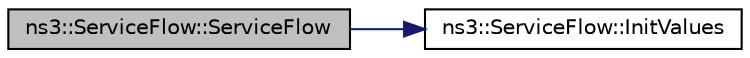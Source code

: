 digraph "ns3::ServiceFlow::ServiceFlow"
{
  edge [fontname="Helvetica",fontsize="10",labelfontname="Helvetica",labelfontsize="10"];
  node [fontname="Helvetica",fontsize="10",shape=record];
  rankdir="LR";
  Node1 [label="ns3::ServiceFlow::ServiceFlow",height=0.2,width=0.4,color="black", fillcolor="grey75", style="filled", fontcolor="black"];
  Node1 -> Node2 [color="midnightblue",fontsize="10",style="solid"];
  Node2 [label="ns3::ServiceFlow::InitValues",height=0.2,width=0.4,color="black", fillcolor="white", style="filled",URL="$d7/ded/classns3_1_1ServiceFlow.html#ab0033129ef33dbf04faa2bc98c179f4f",tooltip="Initial values. "];
}

